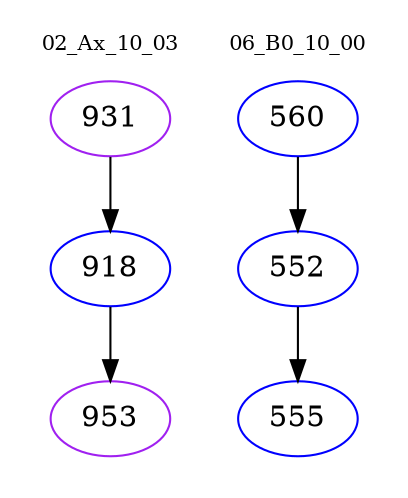 digraph{
subgraph cluster_0 {
color = white
label = "02_Ax_10_03";
fontsize=10;
T0_931 [label="931", color="purple"]
T0_931 -> T0_918 [color="black"]
T0_918 [label="918", color="blue"]
T0_918 -> T0_953 [color="black"]
T0_953 [label="953", color="purple"]
}
subgraph cluster_1 {
color = white
label = "06_B0_10_00";
fontsize=10;
T1_560 [label="560", color="blue"]
T1_560 -> T1_552 [color="black"]
T1_552 [label="552", color="blue"]
T1_552 -> T1_555 [color="black"]
T1_555 [label="555", color="blue"]
}
}
